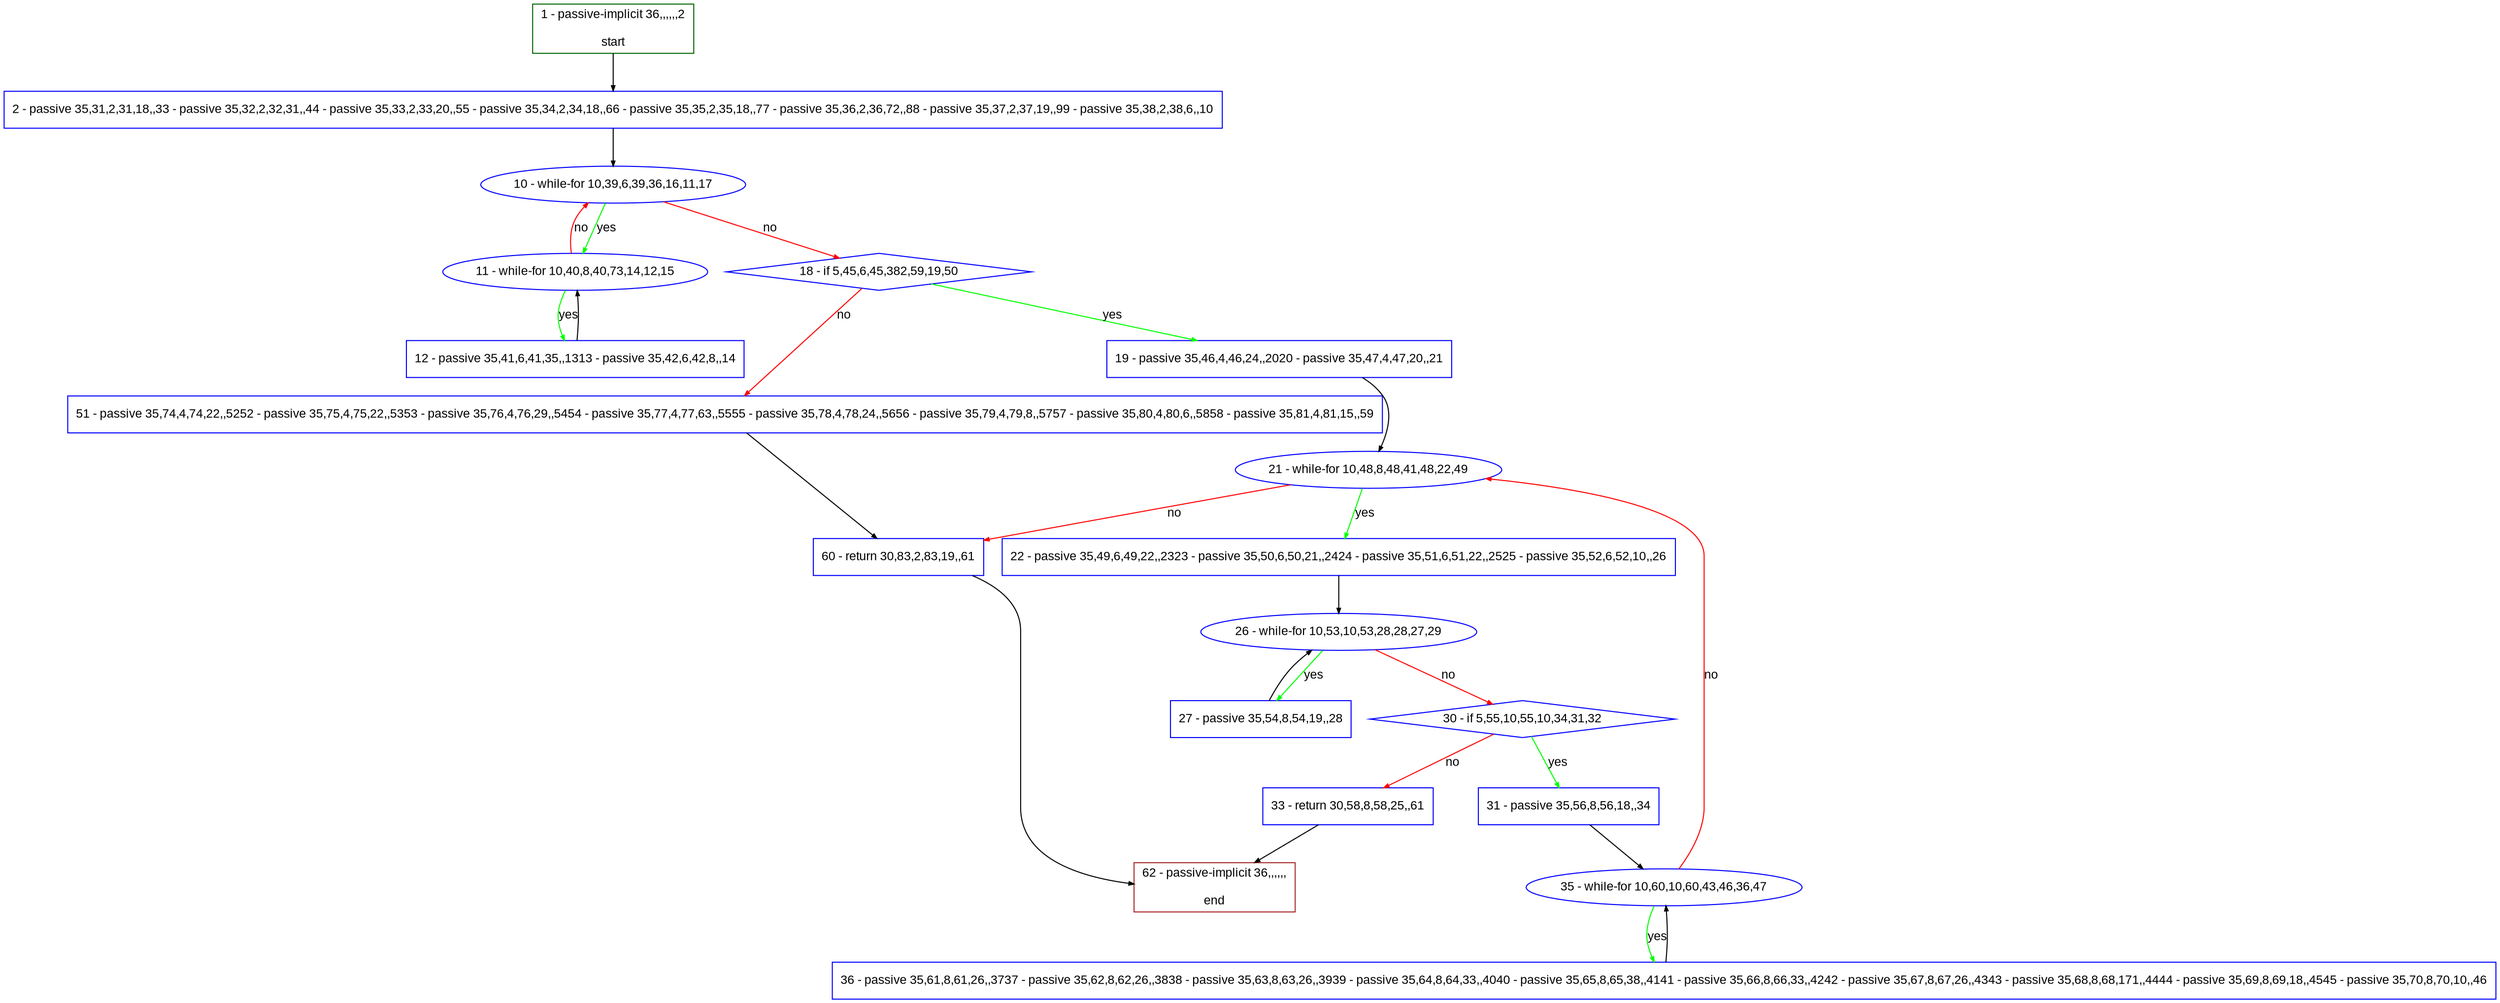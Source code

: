 digraph "" {
  graph [pack="true", label="", fontsize="12", packmode="clust", fontname="Arial", fillcolor="#FFFFCC", bgcolor="white", style="rounded,filled", compound="true"];
  node [node_initialized="no", label="", color="grey", fontsize="12", fillcolor="white", fontname="Arial", style="filled", shape="rectangle", compound="true", fixedsize="false"];
  edge [fontcolor="black", arrowhead="normal", arrowtail="none", arrowsize="0.5", ltail="", label="", color="black", fontsize="12", lhead="", fontname="Arial", dir="forward", compound="true"];
  __N1 [label="2 - passive 35,31,2,31,18,,33 - passive 35,32,2,32,31,,44 - passive 35,33,2,33,20,,55 - passive 35,34,2,34,18,,66 - passive 35,35,2,35,18,,77 - passive 35,36,2,36,72,,88 - passive 35,37,2,37,19,,99 - passive 35,38,2,38,6,,10", color="#0000ff", fillcolor="#ffffff", style="filled", shape="box"];
  __N2 [label="1 - passive-implicit 36,,,,,,2\n\nstart", color="#006400", fillcolor="#ffffff", style="filled", shape="box"];
  __N3 [label="10 - while-for 10,39,6,39,36,16,11,17", color="#0000ff", fillcolor="#ffffff", style="filled", shape="oval"];
  __N4 [label="11 - while-for 10,40,8,40,73,14,12,15", color="#0000ff", fillcolor="#ffffff", style="filled", shape="oval"];
  __N5 [label="18 - if 5,45,6,45,382,59,19,50", color="#0000ff", fillcolor="#ffffff", style="filled", shape="diamond"];
  __N6 [label="12 - passive 35,41,6,41,35,,1313 - passive 35,42,6,42,8,,14", color="#0000ff", fillcolor="#ffffff", style="filled", shape="box"];
  __N7 [label="19 - passive 35,46,4,46,24,,2020 - passive 35,47,4,47,20,,21", color="#0000ff", fillcolor="#ffffff", style="filled", shape="box"];
  __N8 [label="51 - passive 35,74,4,74,22,,5252 - passive 35,75,4,75,22,,5353 - passive 35,76,4,76,29,,5454 - passive 35,77,4,77,63,,5555 - passive 35,78,4,78,24,,5656 - passive 35,79,4,79,8,,5757 - passive 35,80,4,80,6,,5858 - passive 35,81,4,81,15,,59", color="#0000ff", fillcolor="#ffffff", style="filled", shape="box"];
  __N9 [label="21 - while-for 10,48,8,48,41,48,22,49", color="#0000ff", fillcolor="#ffffff", style="filled", shape="oval"];
  __N10 [label="22 - passive 35,49,6,49,22,,2323 - passive 35,50,6,50,21,,2424 - passive 35,51,6,51,22,,2525 - passive 35,52,6,52,10,,26", color="#0000ff", fillcolor="#ffffff", style="filled", shape="box"];
  __N11 [label="60 - return 30,83,2,83,19,,61", color="#0000ff", fillcolor="#ffffff", style="filled", shape="box"];
  __N12 [label="26 - while-for 10,53,10,53,28,28,27,29", color="#0000ff", fillcolor="#ffffff", style="filled", shape="oval"];
  __N13 [label="27 - passive 35,54,8,54,19,,28", color="#0000ff", fillcolor="#ffffff", style="filled", shape="box"];
  __N14 [label="30 - if 5,55,10,55,10,34,31,32", color="#0000ff", fillcolor="#ffffff", style="filled", shape="diamond"];
  __N15 [label="31 - passive 35,56,8,56,18,,34", color="#0000ff", fillcolor="#ffffff", style="filled", shape="box"];
  __N16 [label="33 - return 30,58,8,58,25,,61", color="#0000ff", fillcolor="#ffffff", style="filled", shape="box"];
  __N17 [label="35 - while-for 10,60,10,60,43,46,36,47", color="#0000ff", fillcolor="#ffffff", style="filled", shape="oval"];
  __N18 [label="62 - passive-implicit 36,,,,,,\n\nend", color="#a52a2a", fillcolor="#ffffff", style="filled", shape="box"];
  __N19 [label="36 - passive 35,61,8,61,26,,3737 - passive 35,62,8,62,26,,3838 - passive 35,63,8,63,26,,3939 - passive 35,64,8,64,33,,4040 - passive 35,65,8,65,38,,4141 - passive 35,66,8,66,33,,4242 - passive 35,67,8,67,26,,4343 - passive 35,68,8,68,171,,4444 - passive 35,69,8,69,18,,4545 - passive 35,70,8,70,10,,46", color="#0000ff", fillcolor="#ffffff", style="filled", shape="box"];
  __N2 -> __N1 [arrowhead="normal", arrowtail="none", color="#000000", label="", dir="forward"];
  __N1 -> __N3 [arrowhead="normal", arrowtail="none", color="#000000", label="", dir="forward"];
  __N3 -> __N4 [arrowhead="normal", arrowtail="none", color="#00ff00", label="yes", dir="forward"];
  __N4 -> __N3 [arrowhead="normal", arrowtail="none", color="#ff0000", label="no", dir="forward"];
  __N3 -> __N5 [arrowhead="normal", arrowtail="none", color="#ff0000", label="no", dir="forward"];
  __N4 -> __N6 [arrowhead="normal", arrowtail="none", color="#00ff00", label="yes", dir="forward"];
  __N6 -> __N4 [arrowhead="normal", arrowtail="none", color="#000000", label="", dir="forward"];
  __N5 -> __N7 [arrowhead="normal", arrowtail="none", color="#00ff00", label="yes", dir="forward"];
  __N5 -> __N8 [arrowhead="normal", arrowtail="none", color="#ff0000", label="no", dir="forward"];
  __N7 -> __N9 [arrowhead="normal", arrowtail="none", color="#000000", label="", dir="forward"];
  __N9 -> __N10 [arrowhead="normal", arrowtail="none", color="#00ff00", label="yes", dir="forward"];
  __N9 -> __N11 [arrowhead="normal", arrowtail="none", color="#ff0000", label="no", dir="forward"];
  __N10 -> __N12 [arrowhead="normal", arrowtail="none", color="#000000", label="", dir="forward"];
  __N12 -> __N13 [arrowhead="normal", arrowtail="none", color="#00ff00", label="yes", dir="forward"];
  __N13 -> __N12 [arrowhead="normal", arrowtail="none", color="#000000", label="", dir="forward"];
  __N12 -> __N14 [arrowhead="normal", arrowtail="none", color="#ff0000", label="no", dir="forward"];
  __N14 -> __N15 [arrowhead="normal", arrowtail="none", color="#00ff00", label="yes", dir="forward"];
  __N14 -> __N16 [arrowhead="normal", arrowtail="none", color="#ff0000", label="no", dir="forward"];
  __N15 -> __N17 [arrowhead="normal", arrowtail="none", color="#000000", label="", dir="forward"];
  __N16 -> __N18 [arrowhead="normal", arrowtail="none", color="#000000", label="", dir="forward"];
  __N17 -> __N9 [arrowhead="normal", arrowtail="none", color="#ff0000", label="no", dir="forward"];
  __N17 -> __N19 [arrowhead="normal", arrowtail="none", color="#00ff00", label="yes", dir="forward"];
  __N19 -> __N17 [arrowhead="normal", arrowtail="none", color="#000000", label="", dir="forward"];
  __N8 -> __N11 [arrowhead="normal", arrowtail="none", color="#000000", label="", dir="forward"];
  __N11 -> __N18 [arrowhead="normal", arrowtail="none", color="#000000", label="", dir="forward"];
}
